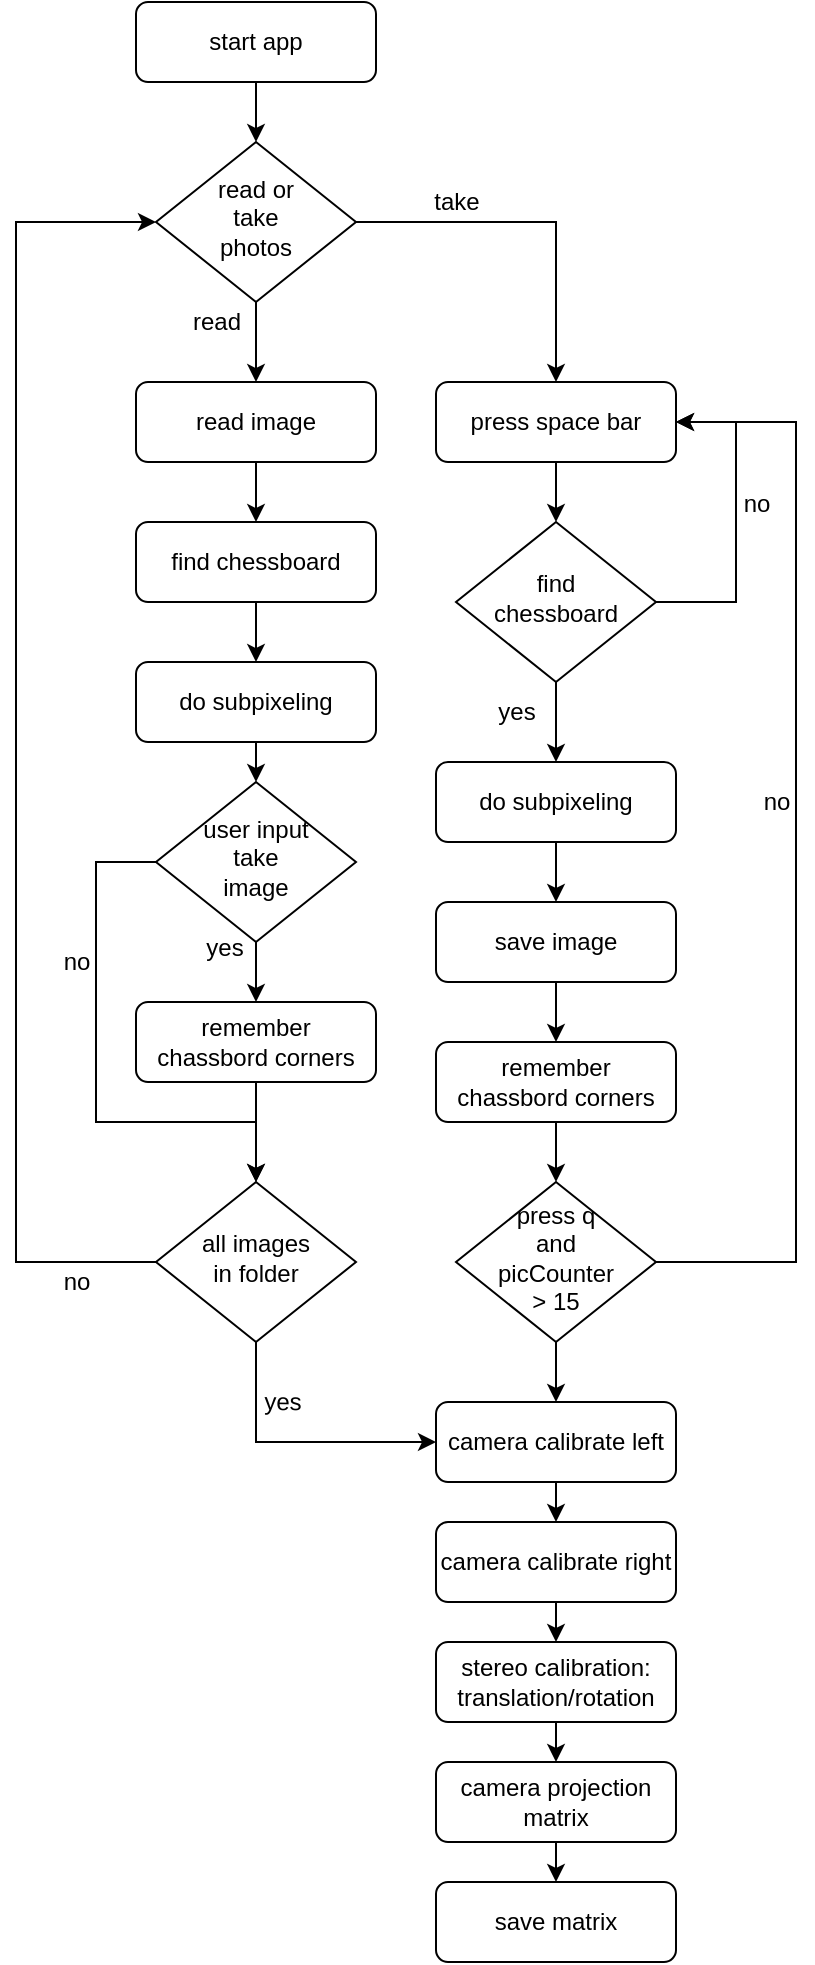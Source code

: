 <mxfile version="12.6.5" type="device"><diagram id="C5RBs43oDa-KdzZeNtuy" name="Page-1"><mxGraphModel dx="782" dy="453" grid="1" gridSize="10" guides="1" tooltips="1" connect="1" arrows="1" fold="1" page="1" pageScale="1" pageWidth="827" pageHeight="1169" math="0" shadow="0"><root><mxCell id="WIyWlLk6GJQsqaUBKTNV-0"/><mxCell id="WIyWlLk6GJQsqaUBKTNV-1" parent="WIyWlLk6GJQsqaUBKTNV-0"/><mxCell id="WIyWlLk6GJQsqaUBKTNV-3" value="start app" style="rounded=1;whiteSpace=wrap;html=1;fontSize=12;glass=0;strokeWidth=1;shadow=0;" parent="WIyWlLk6GJQsqaUBKTNV-1" vertex="1"><mxGeometry x="160" y="100" width="120" height="40" as="geometry"/></mxCell><mxCell id="RMFSWm51stX-dwF6gd1b-5" style="edgeStyle=orthogonalEdgeStyle;rounded=0;orthogonalLoop=1;jettySize=auto;html=1;exitX=1;exitY=0.5;exitDx=0;exitDy=0;entryX=0.5;entryY=0;entryDx=0;entryDy=0;" edge="1" parent="WIyWlLk6GJQsqaUBKTNV-1" source="WIyWlLk6GJQsqaUBKTNV-6" target="WIyWlLk6GJQsqaUBKTNV-7"><mxGeometry relative="1" as="geometry"/></mxCell><mxCell id="RMFSWm51stX-dwF6gd1b-7" value="take" style="text;html=1;align=center;verticalAlign=middle;resizable=0;points=[];labelBackgroundColor=#ffffff;" vertex="1" connectable="0" parent="RMFSWm51stX-dwF6gd1b-5"><mxGeometry x="-0.319" y="-1" relative="1" as="geometry"><mxPoint x="-11.67" y="-11" as="offset"/></mxGeometry></mxCell><mxCell id="RMFSWm51stX-dwF6gd1b-6" style="edgeStyle=orthogonalEdgeStyle;rounded=0;orthogonalLoop=1;jettySize=auto;html=1;exitX=0.5;exitY=1;exitDx=0;exitDy=0;entryX=0.5;entryY=0;entryDx=0;entryDy=0;" edge="1" parent="WIyWlLk6GJQsqaUBKTNV-1" source="WIyWlLk6GJQsqaUBKTNV-6"><mxGeometry relative="1" as="geometry"><mxPoint x="220.0" y="290" as="targetPoint"/></mxGeometry></mxCell><mxCell id="WIyWlLk6GJQsqaUBKTNV-6" value="&lt;div&gt;read or &lt;br&gt;&lt;/div&gt;&lt;div&gt;take &lt;br&gt;&lt;/div&gt;&lt;div&gt;photos&lt;br&gt;&lt;/div&gt;" style="rhombus;whiteSpace=wrap;html=1;shadow=0;fontFamily=Helvetica;fontSize=12;align=center;strokeWidth=1;spacing=6;spacingTop=-4;" parent="WIyWlLk6GJQsqaUBKTNV-1" vertex="1"><mxGeometry x="170" y="170" width="100" height="80" as="geometry"/></mxCell><mxCell id="RMFSWm51stX-dwF6gd1b-10" style="edgeStyle=orthogonalEdgeStyle;rounded=0;orthogonalLoop=1;jettySize=auto;html=1;exitX=0.5;exitY=1;exitDx=0;exitDy=0;entryX=0.5;entryY=0;entryDx=0;entryDy=0;" edge="1" parent="WIyWlLk6GJQsqaUBKTNV-1" source="WIyWlLk6GJQsqaUBKTNV-7" target="RMFSWm51stX-dwF6gd1b-9"><mxGeometry relative="1" as="geometry"/></mxCell><mxCell id="WIyWlLk6GJQsqaUBKTNV-7" value="press space bar" style="rounded=1;whiteSpace=wrap;html=1;fontSize=12;glass=0;strokeWidth=1;shadow=0;" parent="WIyWlLk6GJQsqaUBKTNV-1" vertex="1"><mxGeometry x="310" y="290" width="120" height="40" as="geometry"/></mxCell><mxCell id="RMFSWm51stX-dwF6gd1b-4" value="" style="endArrow=classic;html=1;exitX=0.5;exitY=1;exitDx=0;exitDy=0;entryX=0.5;entryY=0;entryDx=0;entryDy=0;" edge="1" parent="WIyWlLk6GJQsqaUBKTNV-1" source="WIyWlLk6GJQsqaUBKTNV-3" target="WIyWlLk6GJQsqaUBKTNV-6"><mxGeometry width="50" height="50" relative="1" as="geometry"><mxPoint x="330" y="180" as="sourcePoint"/><mxPoint x="380" y="130" as="targetPoint"/></mxGeometry></mxCell><mxCell id="RMFSWm51stX-dwF6gd1b-8" value="read" style="text;html=1;align=center;verticalAlign=middle;resizable=0;points=[];autosize=1;" vertex="1" parent="WIyWlLk6GJQsqaUBKTNV-1"><mxGeometry x="180" y="250" width="40" height="20" as="geometry"/></mxCell><mxCell id="RMFSWm51stX-dwF6gd1b-11" style="edgeStyle=orthogonalEdgeStyle;rounded=0;orthogonalLoop=1;jettySize=auto;html=1;exitX=1;exitY=0.5;exitDx=0;exitDy=0;entryX=1;entryY=0.5;entryDx=0;entryDy=0;" edge="1" parent="WIyWlLk6GJQsqaUBKTNV-1" source="RMFSWm51stX-dwF6gd1b-9" target="WIyWlLk6GJQsqaUBKTNV-7"><mxGeometry relative="1" as="geometry"><Array as="points"><mxPoint x="460" y="400"/><mxPoint x="460" y="310"/></Array></mxGeometry></mxCell><mxCell id="RMFSWm51stX-dwF6gd1b-12" value="no" style="text;html=1;align=center;verticalAlign=middle;resizable=0;points=[];labelBackgroundColor=#ffffff;" vertex="1" connectable="0" parent="RMFSWm51stX-dwF6gd1b-11"><mxGeometry x="0.287" y="2" relative="1" as="geometry"><mxPoint x="12" y="13.33" as="offset"/></mxGeometry></mxCell><mxCell id="RMFSWm51stX-dwF6gd1b-18" style="edgeStyle=orthogonalEdgeStyle;rounded=0;orthogonalLoop=1;jettySize=auto;html=1;exitX=0.5;exitY=1;exitDx=0;exitDy=0;entryX=0.5;entryY=0;entryDx=0;entryDy=0;" edge="1" parent="WIyWlLk6GJQsqaUBKTNV-1" source="RMFSWm51stX-dwF6gd1b-9" target="RMFSWm51stX-dwF6gd1b-14"><mxGeometry relative="1" as="geometry"/></mxCell><mxCell id="RMFSWm51stX-dwF6gd1b-20" value="yes" style="text;html=1;align=center;verticalAlign=middle;resizable=0;points=[];labelBackgroundColor=#ffffff;" vertex="1" connectable="0" parent="RMFSWm51stX-dwF6gd1b-18"><mxGeometry x="-0.283" y="-1" relative="1" as="geometry"><mxPoint x="-19" as="offset"/></mxGeometry></mxCell><mxCell id="RMFSWm51stX-dwF6gd1b-9" value="find &lt;br&gt;chessboard" style="rhombus;whiteSpace=wrap;html=1;shadow=0;fontFamily=Helvetica;fontSize=12;align=center;strokeWidth=1;spacing=6;spacingTop=-4;" vertex="1" parent="WIyWlLk6GJQsqaUBKTNV-1"><mxGeometry x="320" y="360" width="100" height="80" as="geometry"/></mxCell><mxCell id="RMFSWm51stX-dwF6gd1b-19" style="edgeStyle=orthogonalEdgeStyle;rounded=0;orthogonalLoop=1;jettySize=auto;html=1;exitX=0.5;exitY=1;exitDx=0;exitDy=0;entryX=0.5;entryY=0;entryDx=0;entryDy=0;" edge="1" parent="WIyWlLk6GJQsqaUBKTNV-1" source="RMFSWm51stX-dwF6gd1b-14" target="RMFSWm51stX-dwF6gd1b-16"><mxGeometry relative="1" as="geometry"/></mxCell><mxCell id="RMFSWm51stX-dwF6gd1b-14" value="do subpixeling" style="rounded=1;whiteSpace=wrap;html=1;fontSize=12;glass=0;strokeWidth=1;shadow=0;" vertex="1" parent="WIyWlLk6GJQsqaUBKTNV-1"><mxGeometry x="310" y="480" width="120" height="40" as="geometry"/></mxCell><mxCell id="RMFSWm51stX-dwF6gd1b-25" style="edgeStyle=orthogonalEdgeStyle;rounded=0;orthogonalLoop=1;jettySize=auto;html=1;exitX=0.5;exitY=1;exitDx=0;exitDy=0;entryX=0.5;entryY=0;entryDx=0;entryDy=0;" edge="1" parent="WIyWlLk6GJQsqaUBKTNV-1" source="RMFSWm51stX-dwF6gd1b-16" target="RMFSWm51stX-dwF6gd1b-24"><mxGeometry relative="1" as="geometry"/></mxCell><mxCell id="RMFSWm51stX-dwF6gd1b-16" value="save image" style="rounded=1;whiteSpace=wrap;html=1;fontSize=12;glass=0;strokeWidth=1;shadow=0;" vertex="1" parent="WIyWlLk6GJQsqaUBKTNV-1"><mxGeometry x="310" y="550" width="120" height="40" as="geometry"/></mxCell><mxCell id="RMFSWm51stX-dwF6gd1b-32" style="edgeStyle=orthogonalEdgeStyle;rounded=0;orthogonalLoop=1;jettySize=auto;html=1;entryX=1;entryY=0.5;entryDx=0;entryDy=0;" edge="1" parent="WIyWlLk6GJQsqaUBKTNV-1" source="RMFSWm51stX-dwF6gd1b-17" target="WIyWlLk6GJQsqaUBKTNV-7"><mxGeometry relative="1" as="geometry"><mxPoint x="510" y="290" as="targetPoint"/><Array as="points"><mxPoint x="490" y="730"/><mxPoint x="490" y="310"/></Array></mxGeometry></mxCell><mxCell id="RMFSWm51stX-dwF6gd1b-33" value="no" style="text;html=1;align=center;verticalAlign=middle;resizable=0;points=[];labelBackgroundColor=#ffffff;" vertex="1" connectable="0" parent="RMFSWm51stX-dwF6gd1b-32"><mxGeometry x="-0.104" y="-1" relative="1" as="geometry"><mxPoint x="-11" y="-53.33" as="offset"/></mxGeometry></mxCell><mxCell id="RMFSWm51stX-dwF6gd1b-34" style="edgeStyle=orthogonalEdgeStyle;rounded=0;orthogonalLoop=1;jettySize=auto;html=1;exitX=0.5;exitY=1;exitDx=0;exitDy=0;entryX=0.5;entryY=0;entryDx=0;entryDy=0;" edge="1" parent="WIyWlLk6GJQsqaUBKTNV-1" source="RMFSWm51stX-dwF6gd1b-17" target="RMFSWm51stX-dwF6gd1b-23"><mxGeometry relative="1" as="geometry"/></mxCell><mxCell id="RMFSWm51stX-dwF6gd1b-17" value="&lt;div&gt;press q&lt;br&gt;&lt;/div&gt;&lt;div&gt;and&lt;/div&gt;picCounter&lt;br&gt; &amp;gt; 15" style="rhombus;whiteSpace=wrap;html=1;shadow=0;fontFamily=Helvetica;fontSize=12;align=center;strokeWidth=1;spacing=6;spacingTop=-4;" vertex="1" parent="WIyWlLk6GJQsqaUBKTNV-1"><mxGeometry x="320" y="690" width="100" height="80" as="geometry"/></mxCell><mxCell id="RMFSWm51stX-dwF6gd1b-54" style="edgeStyle=orthogonalEdgeStyle;rounded=0;orthogonalLoop=1;jettySize=auto;html=1;exitX=0.5;exitY=1;exitDx=0;exitDy=0;entryX=0.5;entryY=0;entryDx=0;entryDy=0;" edge="1" parent="WIyWlLk6GJQsqaUBKTNV-1" source="RMFSWm51stX-dwF6gd1b-23" target="RMFSWm51stX-dwF6gd1b-50"><mxGeometry relative="1" as="geometry"/></mxCell><mxCell id="RMFSWm51stX-dwF6gd1b-23" value="camera calibrate left" style="rounded=1;whiteSpace=wrap;html=1;fontSize=12;glass=0;strokeWidth=1;shadow=0;" vertex="1" parent="WIyWlLk6GJQsqaUBKTNV-1"><mxGeometry x="310" y="800" width="120" height="40" as="geometry"/></mxCell><mxCell id="RMFSWm51stX-dwF6gd1b-26" style="edgeStyle=orthogonalEdgeStyle;rounded=0;orthogonalLoop=1;jettySize=auto;html=1;exitX=0.5;exitY=1;exitDx=0;exitDy=0;entryX=0.5;entryY=0;entryDx=0;entryDy=0;" edge="1" parent="WIyWlLk6GJQsqaUBKTNV-1" source="RMFSWm51stX-dwF6gd1b-24" target="RMFSWm51stX-dwF6gd1b-17"><mxGeometry relative="1" as="geometry"/></mxCell><mxCell id="RMFSWm51stX-dwF6gd1b-24" value="remember &lt;br&gt;chassbord corners" style="rounded=1;whiteSpace=wrap;html=1;fontSize=12;glass=0;strokeWidth=1;shadow=0;" vertex="1" parent="WIyWlLk6GJQsqaUBKTNV-1"><mxGeometry x="310" y="620" width="120" height="40" as="geometry"/></mxCell><mxCell id="RMFSWm51stX-dwF6gd1b-49" style="edgeStyle=orthogonalEdgeStyle;rounded=0;orthogonalLoop=1;jettySize=auto;html=1;exitX=0.5;exitY=1;exitDx=0;exitDy=0;entryX=0.5;entryY=0;entryDx=0;entryDy=0;" edge="1" parent="WIyWlLk6GJQsqaUBKTNV-1" source="RMFSWm51stX-dwF6gd1b-27" target="RMFSWm51stX-dwF6gd1b-29"><mxGeometry relative="1" as="geometry"/></mxCell><mxCell id="RMFSWm51stX-dwF6gd1b-27" value="read image" style="rounded=1;whiteSpace=wrap;html=1;fontSize=12;glass=0;strokeWidth=1;shadow=0;" vertex="1" parent="WIyWlLk6GJQsqaUBKTNV-1"><mxGeometry x="160" y="290" width="120" height="40" as="geometry"/></mxCell><mxCell id="RMFSWm51stX-dwF6gd1b-31" value="" style="edgeStyle=orthogonalEdgeStyle;rounded=0;orthogonalLoop=1;jettySize=auto;html=1;" edge="1" parent="WIyWlLk6GJQsqaUBKTNV-1" source="RMFSWm51stX-dwF6gd1b-29" target="RMFSWm51stX-dwF6gd1b-30"><mxGeometry relative="1" as="geometry"/></mxCell><mxCell id="RMFSWm51stX-dwF6gd1b-29" value="find chessboard" style="rounded=1;whiteSpace=wrap;html=1;fontSize=12;glass=0;strokeWidth=1;shadow=0;" vertex="1" parent="WIyWlLk6GJQsqaUBKTNV-1"><mxGeometry x="160" y="360" width="120" height="40" as="geometry"/></mxCell><mxCell id="RMFSWm51stX-dwF6gd1b-38" style="edgeStyle=orthogonalEdgeStyle;rounded=0;orthogonalLoop=1;jettySize=auto;html=1;exitX=0.5;exitY=1;exitDx=0;exitDy=0;entryX=0.5;entryY=0;entryDx=0;entryDy=0;" edge="1" parent="WIyWlLk6GJQsqaUBKTNV-1" source="RMFSWm51stX-dwF6gd1b-30" target="RMFSWm51stX-dwF6gd1b-37"><mxGeometry relative="1" as="geometry"/></mxCell><mxCell id="RMFSWm51stX-dwF6gd1b-30" value="do subpixeling" style="rounded=1;whiteSpace=wrap;html=1;fontSize=12;glass=0;strokeWidth=1;shadow=0;" vertex="1" parent="WIyWlLk6GJQsqaUBKTNV-1"><mxGeometry x="160" y="430" width="120" height="40" as="geometry"/></mxCell><mxCell id="RMFSWm51stX-dwF6gd1b-43" style="edgeStyle=orthogonalEdgeStyle;rounded=0;orthogonalLoop=1;jettySize=auto;html=1;exitX=0.5;exitY=1;exitDx=0;exitDy=0;entryX=0.5;entryY=0;entryDx=0;entryDy=0;" edge="1" parent="WIyWlLk6GJQsqaUBKTNV-1" source="RMFSWm51stX-dwF6gd1b-35" target="RMFSWm51stX-dwF6gd1b-36"><mxGeometry relative="1" as="geometry"><mxPoint x="220" y="680" as="targetPoint"/></mxGeometry></mxCell><mxCell id="RMFSWm51stX-dwF6gd1b-35" value="remember&lt;br&gt;chassbord corners" style="rounded=1;whiteSpace=wrap;html=1;fontSize=12;glass=0;strokeWidth=1;shadow=0;" vertex="1" parent="WIyWlLk6GJQsqaUBKTNV-1"><mxGeometry x="160" y="600" width="120" height="40" as="geometry"/></mxCell><mxCell id="RMFSWm51stX-dwF6gd1b-45" style="edgeStyle=orthogonalEdgeStyle;rounded=0;orthogonalLoop=1;jettySize=auto;html=1;exitX=0.5;exitY=1;exitDx=0;exitDy=0;entryX=0;entryY=0.5;entryDx=0;entryDy=0;" edge="1" parent="WIyWlLk6GJQsqaUBKTNV-1" source="RMFSWm51stX-dwF6gd1b-36" target="RMFSWm51stX-dwF6gd1b-23"><mxGeometry relative="1" as="geometry"/></mxCell><mxCell id="RMFSWm51stX-dwF6gd1b-48" value="yes" style="text;html=1;align=center;verticalAlign=middle;resizable=0;points=[];labelBackgroundColor=#ffffff;rotation=1;" vertex="1" connectable="0" parent="RMFSWm51stX-dwF6gd1b-45"><mxGeometry x="-0.414" relative="1" as="geometry"><mxPoint x="13" y="-11" as="offset"/></mxGeometry></mxCell><mxCell id="RMFSWm51stX-dwF6gd1b-46" style="edgeStyle=orthogonalEdgeStyle;rounded=0;orthogonalLoop=1;jettySize=auto;html=1;exitX=0;exitY=0.5;exitDx=0;exitDy=0;entryX=0;entryY=0.5;entryDx=0;entryDy=0;" edge="1" parent="WIyWlLk6GJQsqaUBKTNV-1" source="RMFSWm51stX-dwF6gd1b-36" target="WIyWlLk6GJQsqaUBKTNV-6"><mxGeometry relative="1" as="geometry"><mxPoint x="80" y="240" as="targetPoint"/><Array as="points"><mxPoint x="100" y="730"/><mxPoint x="100" y="210"/></Array></mxGeometry></mxCell><mxCell id="RMFSWm51stX-dwF6gd1b-47" value="no" style="text;html=1;align=center;verticalAlign=middle;resizable=0;points=[];labelBackgroundColor=#ffffff;" vertex="1" connectable="0" parent="RMFSWm51stX-dwF6gd1b-46"><mxGeometry x="0.348" y="2" relative="1" as="geometry"><mxPoint x="32" y="385" as="offset"/></mxGeometry></mxCell><mxCell id="RMFSWm51stX-dwF6gd1b-36" value="all images&lt;br&gt;in folder" style="rhombus;whiteSpace=wrap;html=1;shadow=0;fontFamily=Helvetica;fontSize=12;align=center;strokeWidth=1;spacing=6;spacingTop=-4;" vertex="1" parent="WIyWlLk6GJQsqaUBKTNV-1"><mxGeometry x="170" y="690" width="100" height="80" as="geometry"/></mxCell><mxCell id="RMFSWm51stX-dwF6gd1b-39" style="edgeStyle=orthogonalEdgeStyle;rounded=0;orthogonalLoop=1;jettySize=auto;html=1;exitX=0.5;exitY=1;exitDx=0;exitDy=0;entryX=0.5;entryY=0;entryDx=0;entryDy=0;" edge="1" parent="WIyWlLk6GJQsqaUBKTNV-1" source="RMFSWm51stX-dwF6gd1b-37" target="RMFSWm51stX-dwF6gd1b-35"><mxGeometry relative="1" as="geometry"><Array as="points"><mxPoint x="220" y="580"/><mxPoint x="220" y="580"/></Array></mxGeometry></mxCell><mxCell id="RMFSWm51stX-dwF6gd1b-40" value="yes" style="text;html=1;align=center;verticalAlign=middle;resizable=0;points=[];labelBackgroundColor=#ffffff;" vertex="1" connectable="0" parent="RMFSWm51stX-dwF6gd1b-39"><mxGeometry x="-0.333" y="-5" relative="1" as="geometry"><mxPoint x="-11" y="-7" as="offset"/></mxGeometry></mxCell><mxCell id="RMFSWm51stX-dwF6gd1b-42" style="edgeStyle=orthogonalEdgeStyle;rounded=0;orthogonalLoop=1;jettySize=auto;html=1;exitX=0;exitY=0.5;exitDx=0;exitDy=0;entryX=0.5;entryY=0;entryDx=0;entryDy=0;" edge="1" parent="WIyWlLk6GJQsqaUBKTNV-1" source="RMFSWm51stX-dwF6gd1b-37" target="RMFSWm51stX-dwF6gd1b-36"><mxGeometry relative="1" as="geometry"><Array as="points"><mxPoint x="140" y="530"/><mxPoint x="140" y="660"/><mxPoint x="220" y="660"/></Array></mxGeometry></mxCell><mxCell id="RMFSWm51stX-dwF6gd1b-44" value="no" style="text;html=1;align=center;verticalAlign=middle;resizable=0;points=[];labelBackgroundColor=#ffffff;" vertex="1" connectable="0" parent="RMFSWm51stX-dwF6gd1b-42"><mxGeometry x="-0.408" y="-2" relative="1" as="geometry"><mxPoint x="-8" as="offset"/></mxGeometry></mxCell><mxCell id="RMFSWm51stX-dwF6gd1b-37" value="user input &lt;br&gt;take &lt;br&gt;image" style="rhombus;whiteSpace=wrap;html=1;shadow=0;fontFamily=Helvetica;fontSize=12;align=center;strokeWidth=1;spacing=6;spacingTop=-4;" vertex="1" parent="WIyWlLk6GJQsqaUBKTNV-1"><mxGeometry x="170" y="490" width="100" height="80" as="geometry"/></mxCell><mxCell id="RMFSWm51stX-dwF6gd1b-55" style="edgeStyle=orthogonalEdgeStyle;rounded=0;orthogonalLoop=1;jettySize=auto;html=1;exitX=0.5;exitY=1;exitDx=0;exitDy=0;entryX=0.5;entryY=0;entryDx=0;entryDy=0;" edge="1" parent="WIyWlLk6GJQsqaUBKTNV-1" source="RMFSWm51stX-dwF6gd1b-50" target="RMFSWm51stX-dwF6gd1b-51"><mxGeometry relative="1" as="geometry"/></mxCell><mxCell id="RMFSWm51stX-dwF6gd1b-50" value="camera calibrate right" style="rounded=1;whiteSpace=wrap;html=1;fontSize=12;glass=0;strokeWidth=1;shadow=0;" vertex="1" parent="WIyWlLk6GJQsqaUBKTNV-1"><mxGeometry x="310" y="860" width="120" height="40" as="geometry"/></mxCell><mxCell id="RMFSWm51stX-dwF6gd1b-56" style="edgeStyle=orthogonalEdgeStyle;rounded=0;orthogonalLoop=1;jettySize=auto;html=1;exitX=0.5;exitY=1;exitDx=0;exitDy=0;entryX=0.5;entryY=0;entryDx=0;entryDy=0;" edge="1" parent="WIyWlLk6GJQsqaUBKTNV-1" source="RMFSWm51stX-dwF6gd1b-51" target="RMFSWm51stX-dwF6gd1b-52"><mxGeometry relative="1" as="geometry"/></mxCell><mxCell id="RMFSWm51stX-dwF6gd1b-51" value="&lt;div&gt;stereo calibration:&lt;/div&gt;&lt;div&gt;translation/rotation&lt;br&gt;&lt;/div&gt;" style="rounded=1;whiteSpace=wrap;html=1;fontSize=12;glass=0;strokeWidth=1;shadow=0;" vertex="1" parent="WIyWlLk6GJQsqaUBKTNV-1"><mxGeometry x="310" y="920" width="120" height="40" as="geometry"/></mxCell><mxCell id="RMFSWm51stX-dwF6gd1b-57" style="edgeStyle=orthogonalEdgeStyle;rounded=0;orthogonalLoop=1;jettySize=auto;html=1;exitX=0.5;exitY=1;exitDx=0;exitDy=0;entryX=0.5;entryY=0;entryDx=0;entryDy=0;" edge="1" parent="WIyWlLk6GJQsqaUBKTNV-1" source="RMFSWm51stX-dwF6gd1b-52" target="RMFSWm51stX-dwF6gd1b-53"><mxGeometry relative="1" as="geometry"/></mxCell><mxCell id="RMFSWm51stX-dwF6gd1b-52" value="camera projection matrix" style="rounded=1;whiteSpace=wrap;html=1;fontSize=12;glass=0;strokeWidth=1;shadow=0;" vertex="1" parent="WIyWlLk6GJQsqaUBKTNV-1"><mxGeometry x="310" y="980" width="120" height="40" as="geometry"/></mxCell><mxCell id="RMFSWm51stX-dwF6gd1b-53" value="save matrix" style="rounded=1;whiteSpace=wrap;html=1;fontSize=12;glass=0;strokeWidth=1;shadow=0;" vertex="1" parent="WIyWlLk6GJQsqaUBKTNV-1"><mxGeometry x="310" y="1040" width="120" height="40" as="geometry"/></mxCell></root></mxGraphModel></diagram></mxfile>